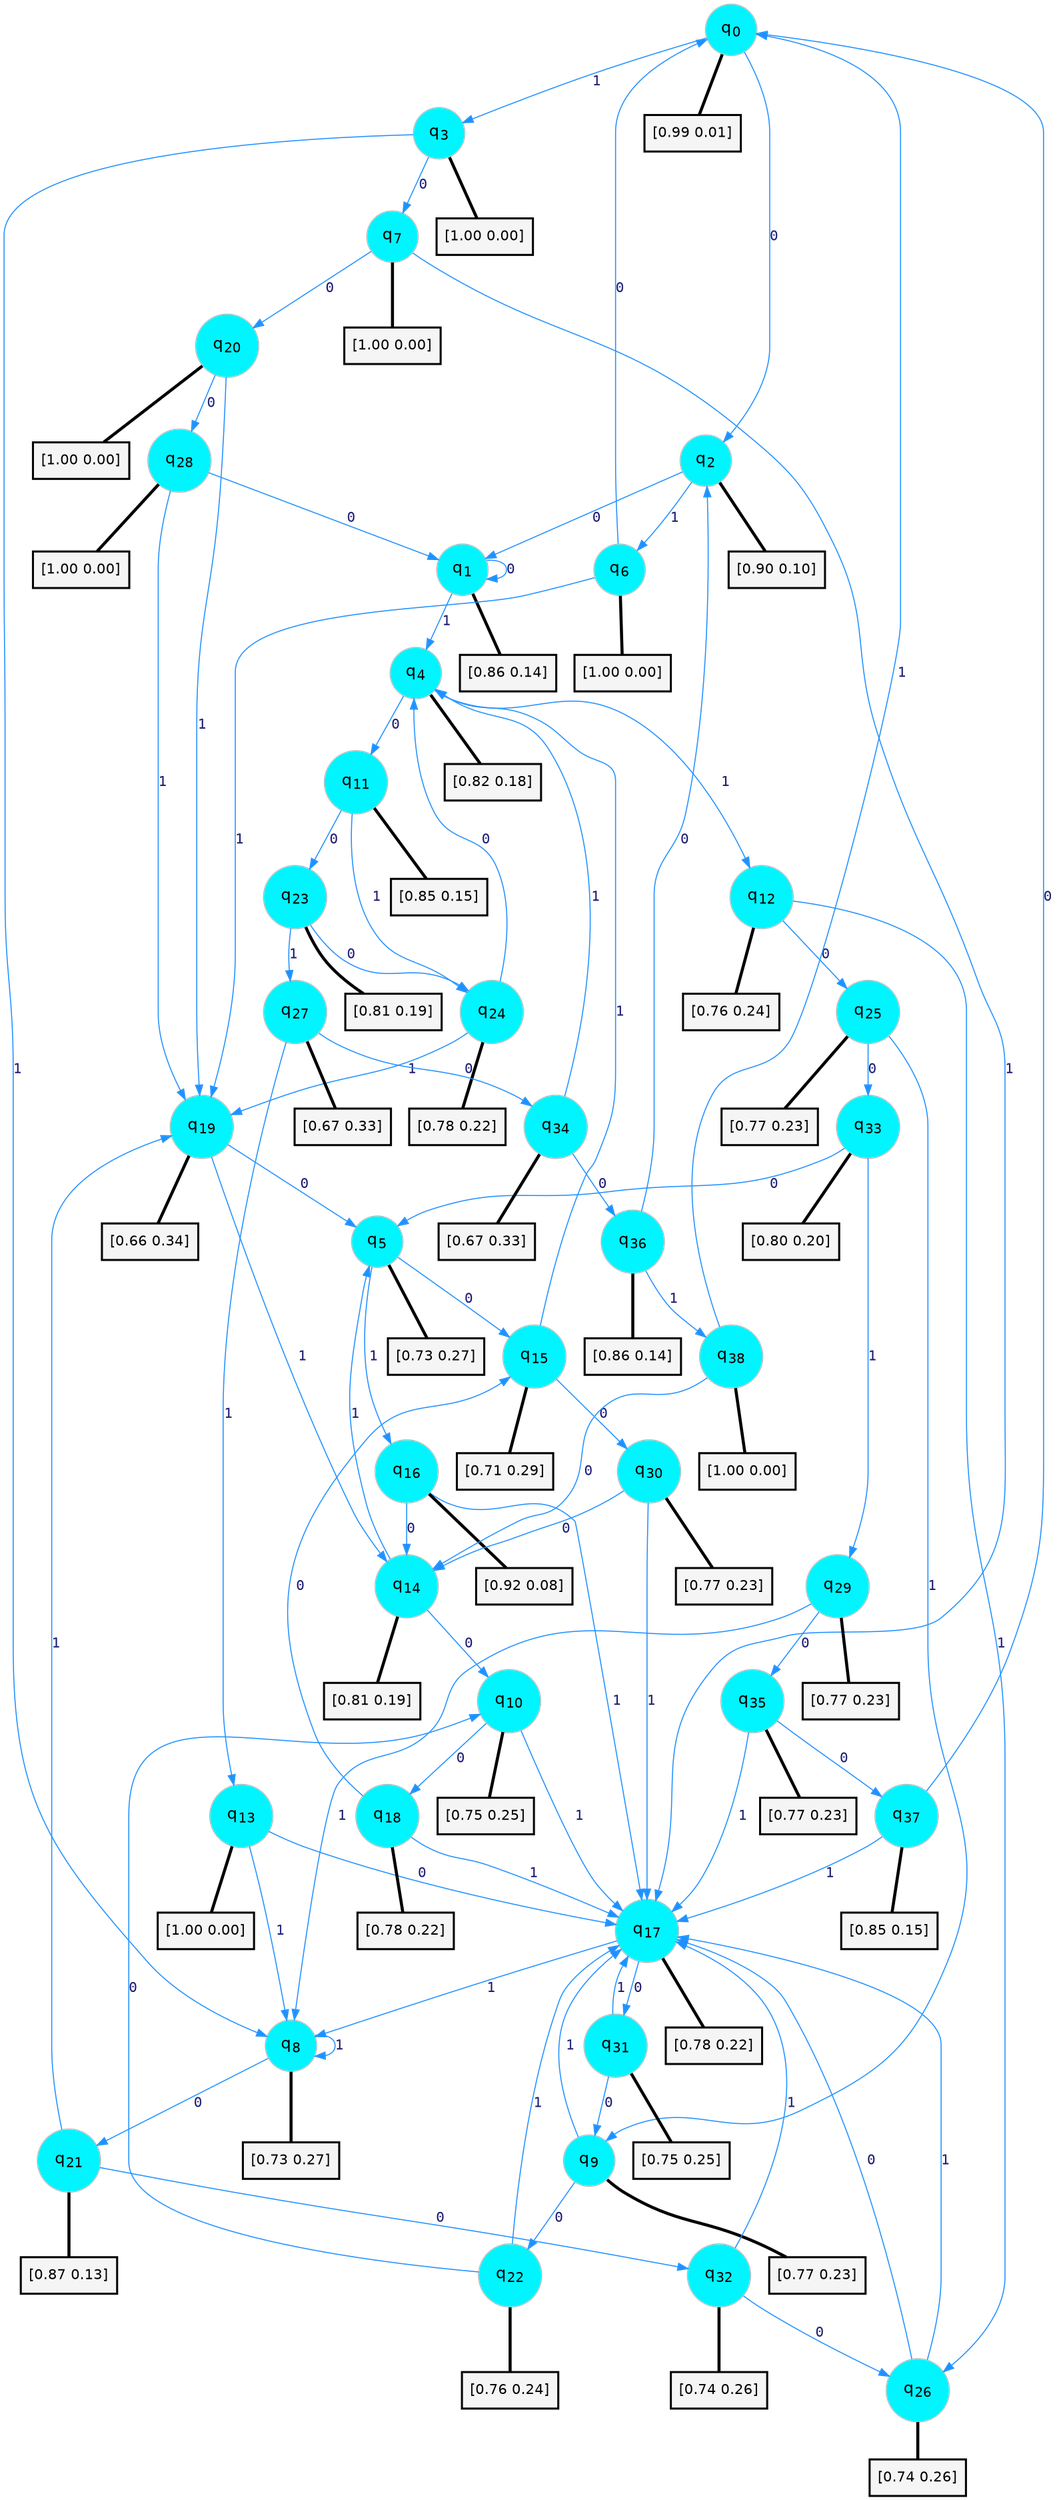 digraph G {
graph [
bgcolor=transparent, dpi=300, rankdir=TD, size="40,25"];
node [
color=gray, fillcolor=turquoise1, fontcolor=black, fontname=Helvetica, fontsize=16, fontweight=bold, shape=circle, style=filled];
edge [
arrowsize=1, color=dodgerblue1, fontcolor=midnightblue, fontname=courier, fontweight=bold, penwidth=1, style=solid, weight=20];
0[label=<q<SUB>0</SUB>>];
1[label=<q<SUB>1</SUB>>];
2[label=<q<SUB>2</SUB>>];
3[label=<q<SUB>3</SUB>>];
4[label=<q<SUB>4</SUB>>];
5[label=<q<SUB>5</SUB>>];
6[label=<q<SUB>6</SUB>>];
7[label=<q<SUB>7</SUB>>];
8[label=<q<SUB>8</SUB>>];
9[label=<q<SUB>9</SUB>>];
10[label=<q<SUB>10</SUB>>];
11[label=<q<SUB>11</SUB>>];
12[label=<q<SUB>12</SUB>>];
13[label=<q<SUB>13</SUB>>];
14[label=<q<SUB>14</SUB>>];
15[label=<q<SUB>15</SUB>>];
16[label=<q<SUB>16</SUB>>];
17[label=<q<SUB>17</SUB>>];
18[label=<q<SUB>18</SUB>>];
19[label=<q<SUB>19</SUB>>];
20[label=<q<SUB>20</SUB>>];
21[label=<q<SUB>21</SUB>>];
22[label=<q<SUB>22</SUB>>];
23[label=<q<SUB>23</SUB>>];
24[label=<q<SUB>24</SUB>>];
25[label=<q<SUB>25</SUB>>];
26[label=<q<SUB>26</SUB>>];
27[label=<q<SUB>27</SUB>>];
28[label=<q<SUB>28</SUB>>];
29[label=<q<SUB>29</SUB>>];
30[label=<q<SUB>30</SUB>>];
31[label=<q<SUB>31</SUB>>];
32[label=<q<SUB>32</SUB>>];
33[label=<q<SUB>33</SUB>>];
34[label=<q<SUB>34</SUB>>];
35[label=<q<SUB>35</SUB>>];
36[label=<q<SUB>36</SUB>>];
37[label=<q<SUB>37</SUB>>];
38[label=<q<SUB>38</SUB>>];
39[label="[0.99 0.01]", shape=box,fontcolor=black, fontname=Helvetica, fontsize=14, penwidth=2, fillcolor=whitesmoke,color=black];
40[label="[0.86 0.14]", shape=box,fontcolor=black, fontname=Helvetica, fontsize=14, penwidth=2, fillcolor=whitesmoke,color=black];
41[label="[0.90 0.10]", shape=box,fontcolor=black, fontname=Helvetica, fontsize=14, penwidth=2, fillcolor=whitesmoke,color=black];
42[label="[1.00 0.00]", shape=box,fontcolor=black, fontname=Helvetica, fontsize=14, penwidth=2, fillcolor=whitesmoke,color=black];
43[label="[0.82 0.18]", shape=box,fontcolor=black, fontname=Helvetica, fontsize=14, penwidth=2, fillcolor=whitesmoke,color=black];
44[label="[0.73 0.27]", shape=box,fontcolor=black, fontname=Helvetica, fontsize=14, penwidth=2, fillcolor=whitesmoke,color=black];
45[label="[1.00 0.00]", shape=box,fontcolor=black, fontname=Helvetica, fontsize=14, penwidth=2, fillcolor=whitesmoke,color=black];
46[label="[1.00 0.00]", shape=box,fontcolor=black, fontname=Helvetica, fontsize=14, penwidth=2, fillcolor=whitesmoke,color=black];
47[label="[0.73 0.27]", shape=box,fontcolor=black, fontname=Helvetica, fontsize=14, penwidth=2, fillcolor=whitesmoke,color=black];
48[label="[0.77 0.23]", shape=box,fontcolor=black, fontname=Helvetica, fontsize=14, penwidth=2, fillcolor=whitesmoke,color=black];
49[label="[0.75 0.25]", shape=box,fontcolor=black, fontname=Helvetica, fontsize=14, penwidth=2, fillcolor=whitesmoke,color=black];
50[label="[0.85 0.15]", shape=box,fontcolor=black, fontname=Helvetica, fontsize=14, penwidth=2, fillcolor=whitesmoke,color=black];
51[label="[0.76 0.24]", shape=box,fontcolor=black, fontname=Helvetica, fontsize=14, penwidth=2, fillcolor=whitesmoke,color=black];
52[label="[1.00 0.00]", shape=box,fontcolor=black, fontname=Helvetica, fontsize=14, penwidth=2, fillcolor=whitesmoke,color=black];
53[label="[0.81 0.19]", shape=box,fontcolor=black, fontname=Helvetica, fontsize=14, penwidth=2, fillcolor=whitesmoke,color=black];
54[label="[0.71 0.29]", shape=box,fontcolor=black, fontname=Helvetica, fontsize=14, penwidth=2, fillcolor=whitesmoke,color=black];
55[label="[0.92 0.08]", shape=box,fontcolor=black, fontname=Helvetica, fontsize=14, penwidth=2, fillcolor=whitesmoke,color=black];
56[label="[0.78 0.22]", shape=box,fontcolor=black, fontname=Helvetica, fontsize=14, penwidth=2, fillcolor=whitesmoke,color=black];
57[label="[0.78 0.22]", shape=box,fontcolor=black, fontname=Helvetica, fontsize=14, penwidth=2, fillcolor=whitesmoke,color=black];
58[label="[0.66 0.34]", shape=box,fontcolor=black, fontname=Helvetica, fontsize=14, penwidth=2, fillcolor=whitesmoke,color=black];
59[label="[1.00 0.00]", shape=box,fontcolor=black, fontname=Helvetica, fontsize=14, penwidth=2, fillcolor=whitesmoke,color=black];
60[label="[0.87 0.13]", shape=box,fontcolor=black, fontname=Helvetica, fontsize=14, penwidth=2, fillcolor=whitesmoke,color=black];
61[label="[0.76 0.24]", shape=box,fontcolor=black, fontname=Helvetica, fontsize=14, penwidth=2, fillcolor=whitesmoke,color=black];
62[label="[0.81 0.19]", shape=box,fontcolor=black, fontname=Helvetica, fontsize=14, penwidth=2, fillcolor=whitesmoke,color=black];
63[label="[0.78 0.22]", shape=box,fontcolor=black, fontname=Helvetica, fontsize=14, penwidth=2, fillcolor=whitesmoke,color=black];
64[label="[0.77 0.23]", shape=box,fontcolor=black, fontname=Helvetica, fontsize=14, penwidth=2, fillcolor=whitesmoke,color=black];
65[label="[0.74 0.26]", shape=box,fontcolor=black, fontname=Helvetica, fontsize=14, penwidth=2, fillcolor=whitesmoke,color=black];
66[label="[0.67 0.33]", shape=box,fontcolor=black, fontname=Helvetica, fontsize=14, penwidth=2, fillcolor=whitesmoke,color=black];
67[label="[1.00 0.00]", shape=box,fontcolor=black, fontname=Helvetica, fontsize=14, penwidth=2, fillcolor=whitesmoke,color=black];
68[label="[0.77 0.23]", shape=box,fontcolor=black, fontname=Helvetica, fontsize=14, penwidth=2, fillcolor=whitesmoke,color=black];
69[label="[0.77 0.23]", shape=box,fontcolor=black, fontname=Helvetica, fontsize=14, penwidth=2, fillcolor=whitesmoke,color=black];
70[label="[0.75 0.25]", shape=box,fontcolor=black, fontname=Helvetica, fontsize=14, penwidth=2, fillcolor=whitesmoke,color=black];
71[label="[0.74 0.26]", shape=box,fontcolor=black, fontname=Helvetica, fontsize=14, penwidth=2, fillcolor=whitesmoke,color=black];
72[label="[0.80 0.20]", shape=box,fontcolor=black, fontname=Helvetica, fontsize=14, penwidth=2, fillcolor=whitesmoke,color=black];
73[label="[0.67 0.33]", shape=box,fontcolor=black, fontname=Helvetica, fontsize=14, penwidth=2, fillcolor=whitesmoke,color=black];
74[label="[0.77 0.23]", shape=box,fontcolor=black, fontname=Helvetica, fontsize=14, penwidth=2, fillcolor=whitesmoke,color=black];
75[label="[0.86 0.14]", shape=box,fontcolor=black, fontname=Helvetica, fontsize=14, penwidth=2, fillcolor=whitesmoke,color=black];
76[label="[0.85 0.15]", shape=box,fontcolor=black, fontname=Helvetica, fontsize=14, penwidth=2, fillcolor=whitesmoke,color=black];
77[label="[1.00 0.00]", shape=box,fontcolor=black, fontname=Helvetica, fontsize=14, penwidth=2, fillcolor=whitesmoke,color=black];
0->2 [label=0];
0->3 [label=1];
0->39 [arrowhead=none, penwidth=3,color=black];
1->1 [label=0];
1->4 [label=1];
1->40 [arrowhead=none, penwidth=3,color=black];
2->1 [label=0];
2->6 [label=1];
2->41 [arrowhead=none, penwidth=3,color=black];
3->7 [label=0];
3->8 [label=1];
3->42 [arrowhead=none, penwidth=3,color=black];
4->11 [label=0];
4->12 [label=1];
4->43 [arrowhead=none, penwidth=3,color=black];
5->15 [label=0];
5->16 [label=1];
5->44 [arrowhead=none, penwidth=3,color=black];
6->0 [label=0];
6->19 [label=1];
6->45 [arrowhead=none, penwidth=3,color=black];
7->20 [label=0];
7->17 [label=1];
7->46 [arrowhead=none, penwidth=3,color=black];
8->21 [label=0];
8->8 [label=1];
8->47 [arrowhead=none, penwidth=3,color=black];
9->22 [label=0];
9->17 [label=1];
9->48 [arrowhead=none, penwidth=3,color=black];
10->18 [label=0];
10->17 [label=1];
10->49 [arrowhead=none, penwidth=3,color=black];
11->23 [label=0];
11->24 [label=1];
11->50 [arrowhead=none, penwidth=3,color=black];
12->25 [label=0];
12->26 [label=1];
12->51 [arrowhead=none, penwidth=3,color=black];
13->17 [label=0];
13->8 [label=1];
13->52 [arrowhead=none, penwidth=3,color=black];
14->10 [label=0];
14->5 [label=1];
14->53 [arrowhead=none, penwidth=3,color=black];
15->30 [label=0];
15->4 [label=1];
15->54 [arrowhead=none, penwidth=3,color=black];
16->14 [label=0];
16->17 [label=1];
16->55 [arrowhead=none, penwidth=3,color=black];
17->31 [label=0];
17->8 [label=1];
17->56 [arrowhead=none, penwidth=3,color=black];
18->15 [label=0];
18->17 [label=1];
18->57 [arrowhead=none, penwidth=3,color=black];
19->5 [label=0];
19->14 [label=1];
19->58 [arrowhead=none, penwidth=3,color=black];
20->28 [label=0];
20->19 [label=1];
20->59 [arrowhead=none, penwidth=3,color=black];
21->32 [label=0];
21->19 [label=1];
21->60 [arrowhead=none, penwidth=3,color=black];
22->10 [label=0];
22->17 [label=1];
22->61 [arrowhead=none, penwidth=3,color=black];
23->24 [label=0];
23->27 [label=1];
23->62 [arrowhead=none, penwidth=3,color=black];
24->4 [label=0];
24->19 [label=1];
24->63 [arrowhead=none, penwidth=3,color=black];
25->33 [label=0];
25->9 [label=1];
25->64 [arrowhead=none, penwidth=3,color=black];
26->17 [label=0];
26->17 [label=1];
26->65 [arrowhead=none, penwidth=3,color=black];
27->34 [label=0];
27->13 [label=1];
27->66 [arrowhead=none, penwidth=3,color=black];
28->1 [label=0];
28->19 [label=1];
28->67 [arrowhead=none, penwidth=3,color=black];
29->35 [label=0];
29->8 [label=1];
29->68 [arrowhead=none, penwidth=3,color=black];
30->14 [label=0];
30->17 [label=1];
30->69 [arrowhead=none, penwidth=3,color=black];
31->9 [label=0];
31->17 [label=1];
31->70 [arrowhead=none, penwidth=3,color=black];
32->26 [label=0];
32->17 [label=1];
32->71 [arrowhead=none, penwidth=3,color=black];
33->5 [label=0];
33->29 [label=1];
33->72 [arrowhead=none, penwidth=3,color=black];
34->36 [label=0];
34->4 [label=1];
34->73 [arrowhead=none, penwidth=3,color=black];
35->37 [label=0];
35->17 [label=1];
35->74 [arrowhead=none, penwidth=3,color=black];
36->2 [label=0];
36->38 [label=1];
36->75 [arrowhead=none, penwidth=3,color=black];
37->0 [label=0];
37->17 [label=1];
37->76 [arrowhead=none, penwidth=3,color=black];
38->14 [label=0];
38->0 [label=1];
38->77 [arrowhead=none, penwidth=3,color=black];
}
